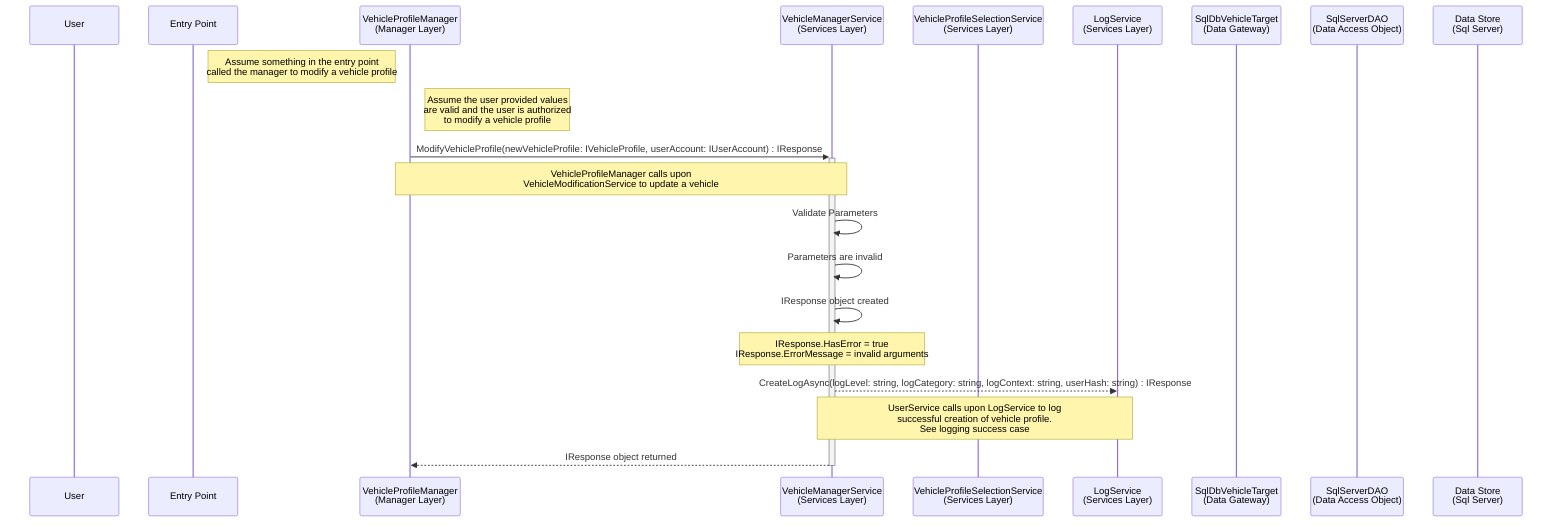 sequenceDiagram
participant u as User
participant e as Entry Point
participant vpm as VehicleProfileManager<br>(Manager Layer)
participant vms as VehicleManagerService<br>(Services Layer)
participant vpss as VehicleProfileSelectionService<br>(Services Layer)
participant ll as LogService<br>(Services Layer)
participant dg as SqlDbVehicleTarget<br>(Data Gateway)
participant da as SqlServerDAO<br>(Data Access Object)
participant ds as Data Store<br>(Sql Server)

Note Right of e: Assume something in the entry point<br>called the manager to modify a vehicle profile
Note Right of vpm: Assume the user provided values<br> are valid and the user is authorized<br>to modify a vehicle profile

vpm->>+vms: ModifyVehicleProfile(newVehicleProfile: IVehicleProfile, userAccount: IUserAccount) : IResponse
    Note over vpm,vms: VehicleProfileManager calls upon<br>VehicleModificationService to update a vehicle

vms->>vms: Validate Parameters

vms->>vms: Parameters are invalid

vms->>vms: IResponse object created
    Note over vms, vms: IResponse.HasError = true<br>IResponse.ErrorMessage = invalid arguments
# Log unsuccessful vehicle update
vms-->>ll: CreateLogAsync(logLevel: string, logCategory: string, logContext: string, userHash: string) : IResponse
    Note over vms,ll: UserService calls upon LogService to log<br>successful creation of vehicle profile.<br>See logging success case

vms-->>-vpm: IResponse object returned